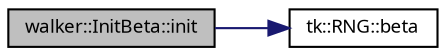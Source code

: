 digraph "walker::InitBeta::init"
{
 // INTERACTIVE_SVG=YES
  bgcolor="transparent";
  edge [fontname="sans-serif",fontsize="9",labelfontname="sans-serif",labelfontsize="9"];
  node [fontname="sans-serif",fontsize="9",shape=record];
  rankdir="LR";
  Node1 [label="walker::InitBeta::init",height=0.2,width=0.4,color="black", fillcolor="grey75", style="filled", fontcolor="black"];
  Node1 -> Node2 [color="midnightblue",fontsize="9",style="solid",fontname="sans-serif"];
  Node2 [label="tk::RNG::beta",height=0.2,width=0.4,color="black",URL="$classtk_1_1_r_n_g.html#a5351d4cf0f1e77f13561d16413e609ee",tooltip="Public interface to beta RNG. "];
}
